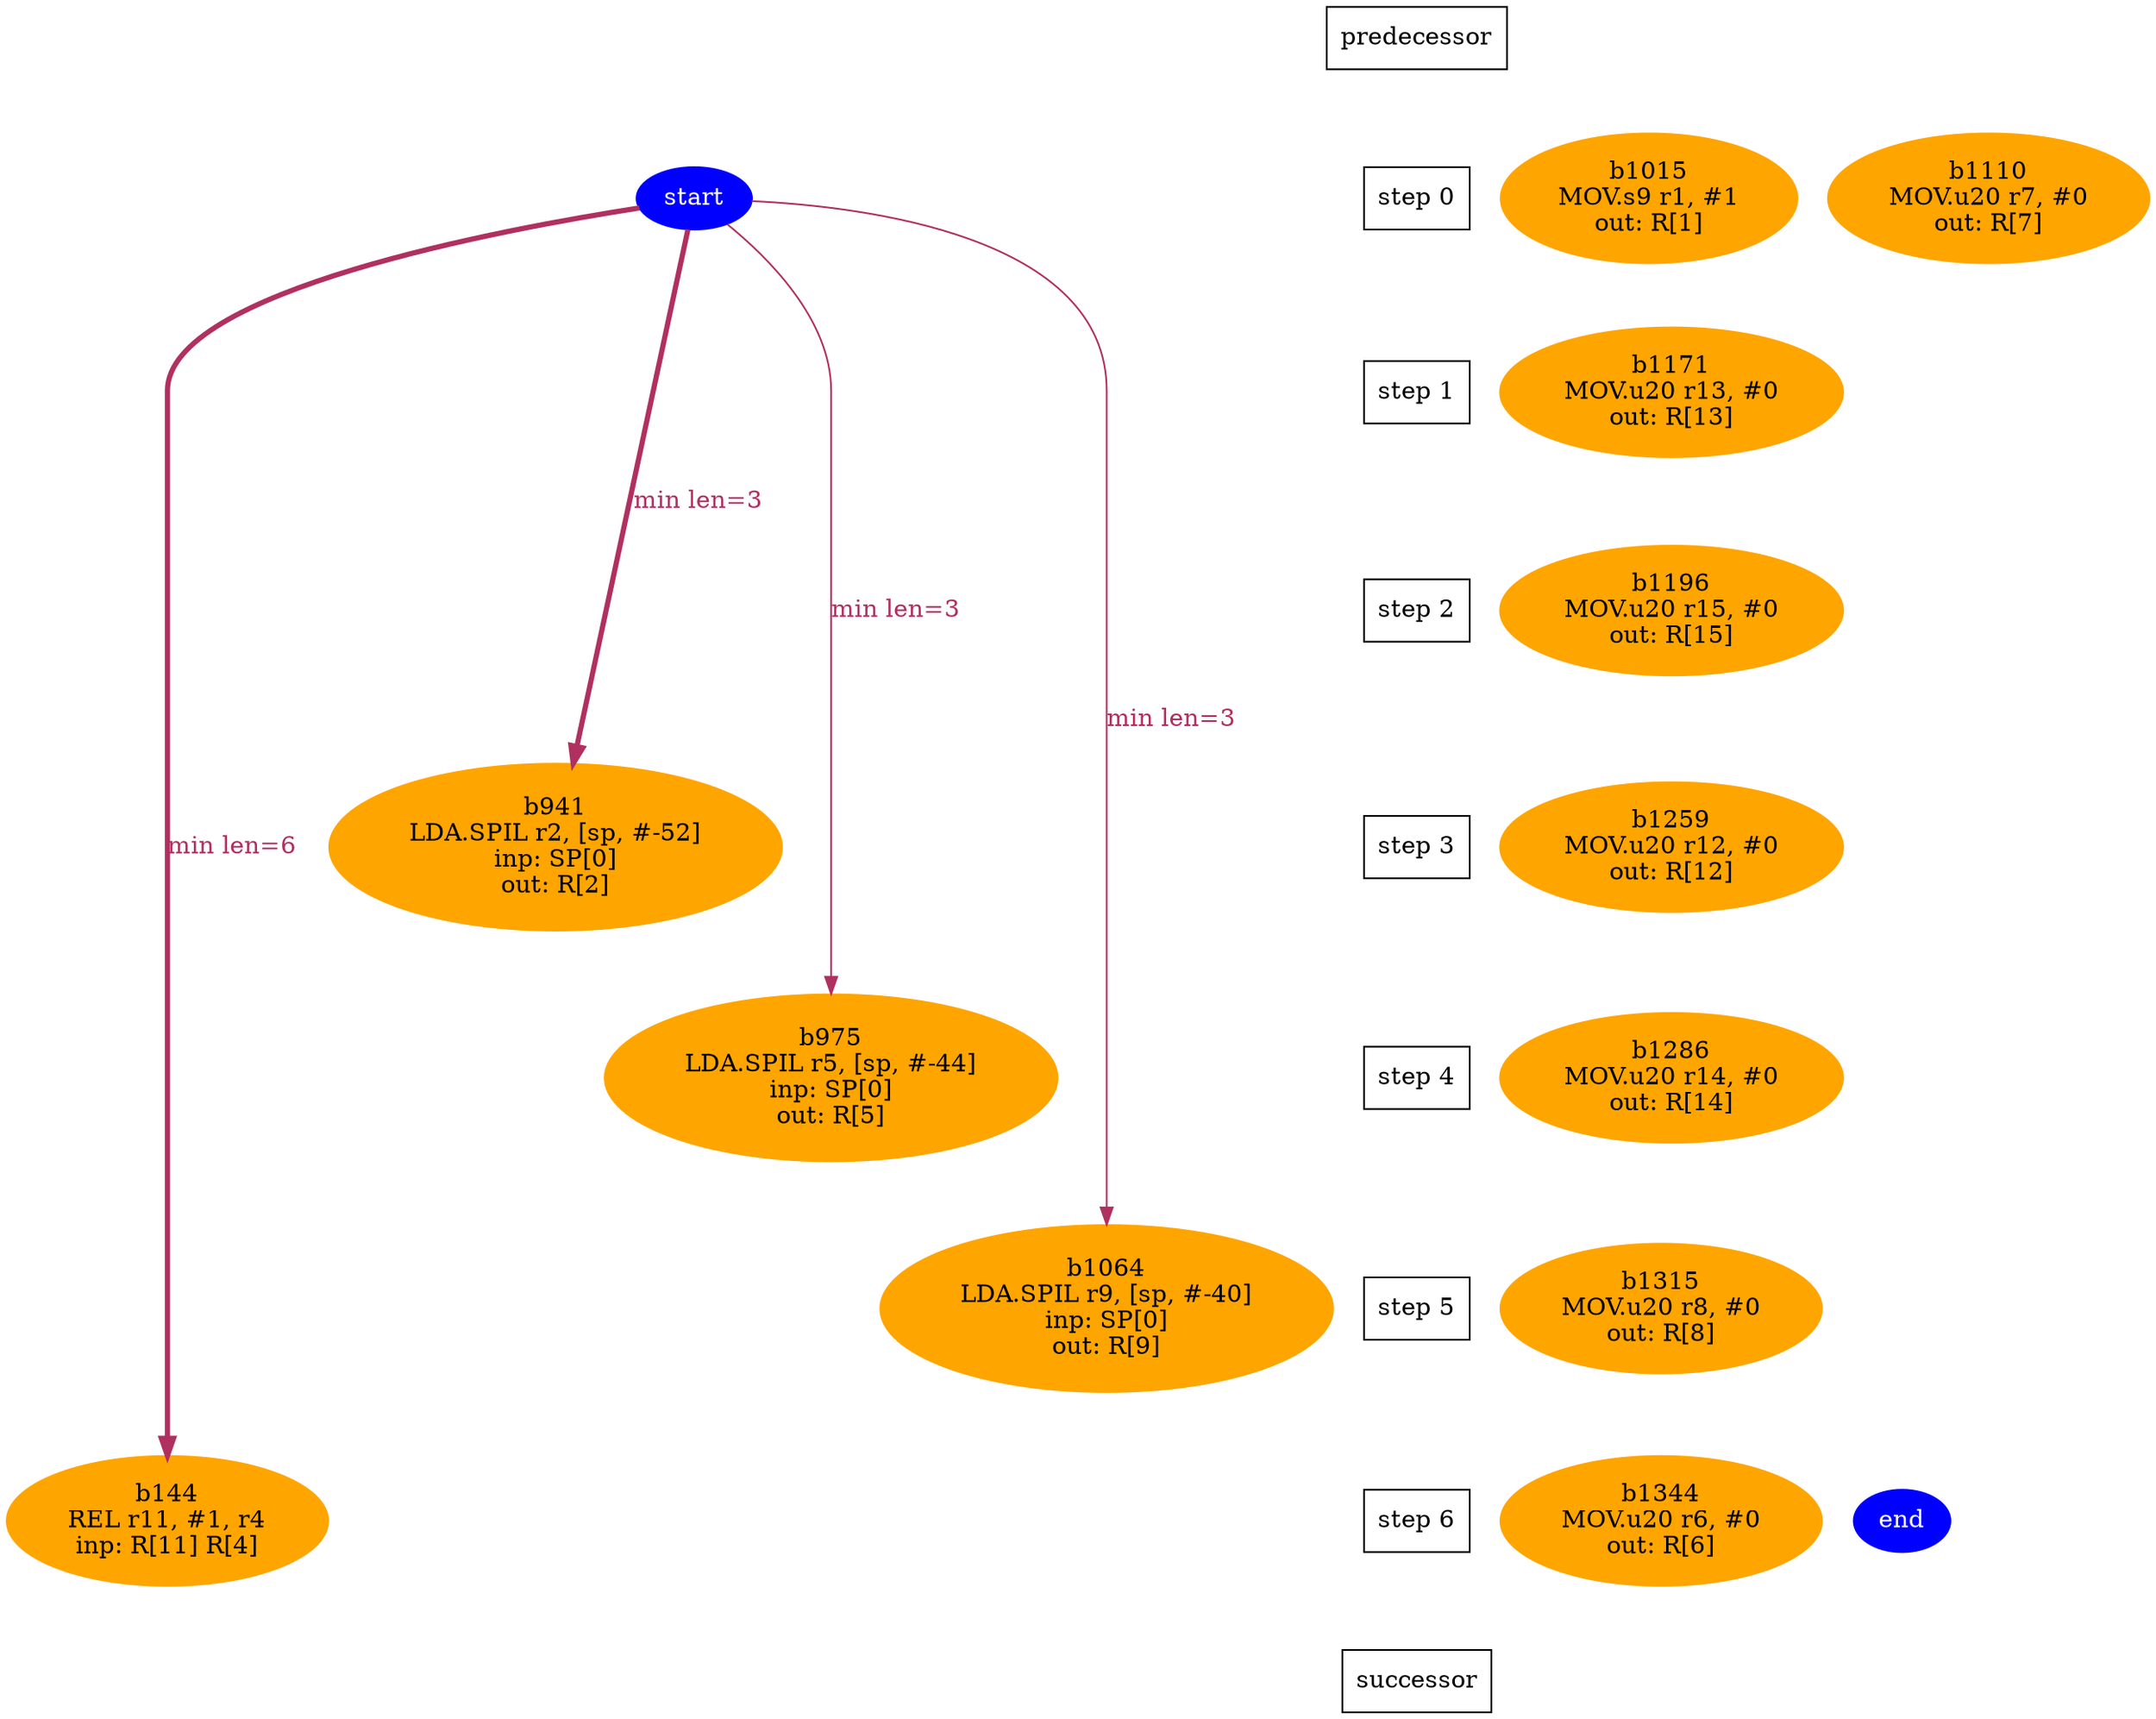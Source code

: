 digraph N {
 b144[color=orange,fontcolor=black,style=filled,label="b144\nREL r11, #1, r4\ninp: R[11] R[4]"];  {rank=same; S6;  b144;}
 b1015[color=orange,fontcolor=black,style=filled,label="b1015\nMOV.s9 r1, #1\nout: R[1]"];  {rank=same; S0;  b1015;}
 b1110[color=orange,fontcolor=black,style=filled,label="b1110\nMOV.u20 r7, #0\nout: R[7]"];  {rank=same; S0;  b1110;}
 b1171[color=orange,fontcolor=black,style=filled,label="b1171\nMOV.u20 r13, #0\nout: R[13]"];  {rank=same; S1;  b1171;}
 b1196[color=orange,fontcolor=black,style=filled,label="b1196\nMOV.u20 r15, #0\nout: R[15]"];  {rank=same; S2;  b1196;}
 b1259[color=orange,fontcolor=black,style=filled,label="b1259\nMOV.u20 r12, #0\nout: R[12]"];  {rank=same; S3;  b1259;}
 b1286[color=orange,fontcolor=black,style=filled,label="b1286\nMOV.u20 r14, #0\nout: R[14]"];  {rank=same; S4;  b1286;}
 b1315[color=orange,fontcolor=black,style=filled,label="b1315\nMOV.u20 r8, #0\nout: R[8]"];  {rank=same; S5;  b1315;}
 b1344[color=orange,fontcolor=black,style=filled,label="b1344\nMOV.u20 r6, #0\nout: R[6]"];  {rank=same; S6;  b1344;}
 b941[color=orange,fontcolor=black,style=filled,label="b941\nLDA.SPIL r2, [sp, #-52]\ninp: SP[0]\nout: R[2]"];  {rank=same; S3;  b941;}
 b975[color=orange,fontcolor=black,style=filled,label="b975\nLDA.SPIL r5, [sp, #-44]\ninp: SP[0]\nout: R[5]"];  {rank=same; S4;  b975;}
 b1064[color=orange,fontcolor=black,style=filled,label="b1064\nLDA.SPIL r9, [sp, #-40]\ninp: SP[0]\nout: R[9]"];  {rank=same; S5;  b1064;}
 start [color=blue,fontcolor=white,style=filled,label="start"];  {rank=same; S0;  start;}
 end [color=blue,fontcolor=white,style=filled,label="end"];  {rank=same; S6;  end;}
   start -> b144 [color=maroon,fontcolor=maroon,penwidth=3,label="min len=6",weight=1000];
   start -> b941 [color=maroon,fontcolor=maroon,penwidth=3,label="min len=3",weight=1000];
   start -> b975 [color=maroon,fontcolor=maroon,label="min len=3",weight=1000];
   start -> b1064 [color=maroon,fontcolor=maroon,label="min len=3",weight=1000];
  Sm1 [label="predecessor",shape=box];
  S0 [label="step 0",shape=box];
  Sm1 -> S0[style=invis,weight=9000];
  S1 [label="step 1",shape=box];
  S0 -> S1[style=invis,weight=9000];
  S2 [label="step 2",shape=box];
  S1 -> S2[style=invis,weight=9000];
  S3 [label="step 3",shape=box];
  S2 -> S3[style=invis,weight=9000];
  S4 [label="step 4",shape=box];
  S3 -> S4[style=invis,weight=9000];
  S5 [label="step 5",shape=box];
  S4 -> S5[style=invis,weight=9000];
  S6 [label="step 6",shape=box];
  S5 -> S6[style=invis,weight=9000];
  S7 [label="successor",shape=box];
  S6 -> S7[style=invis,weight=9000];
}
